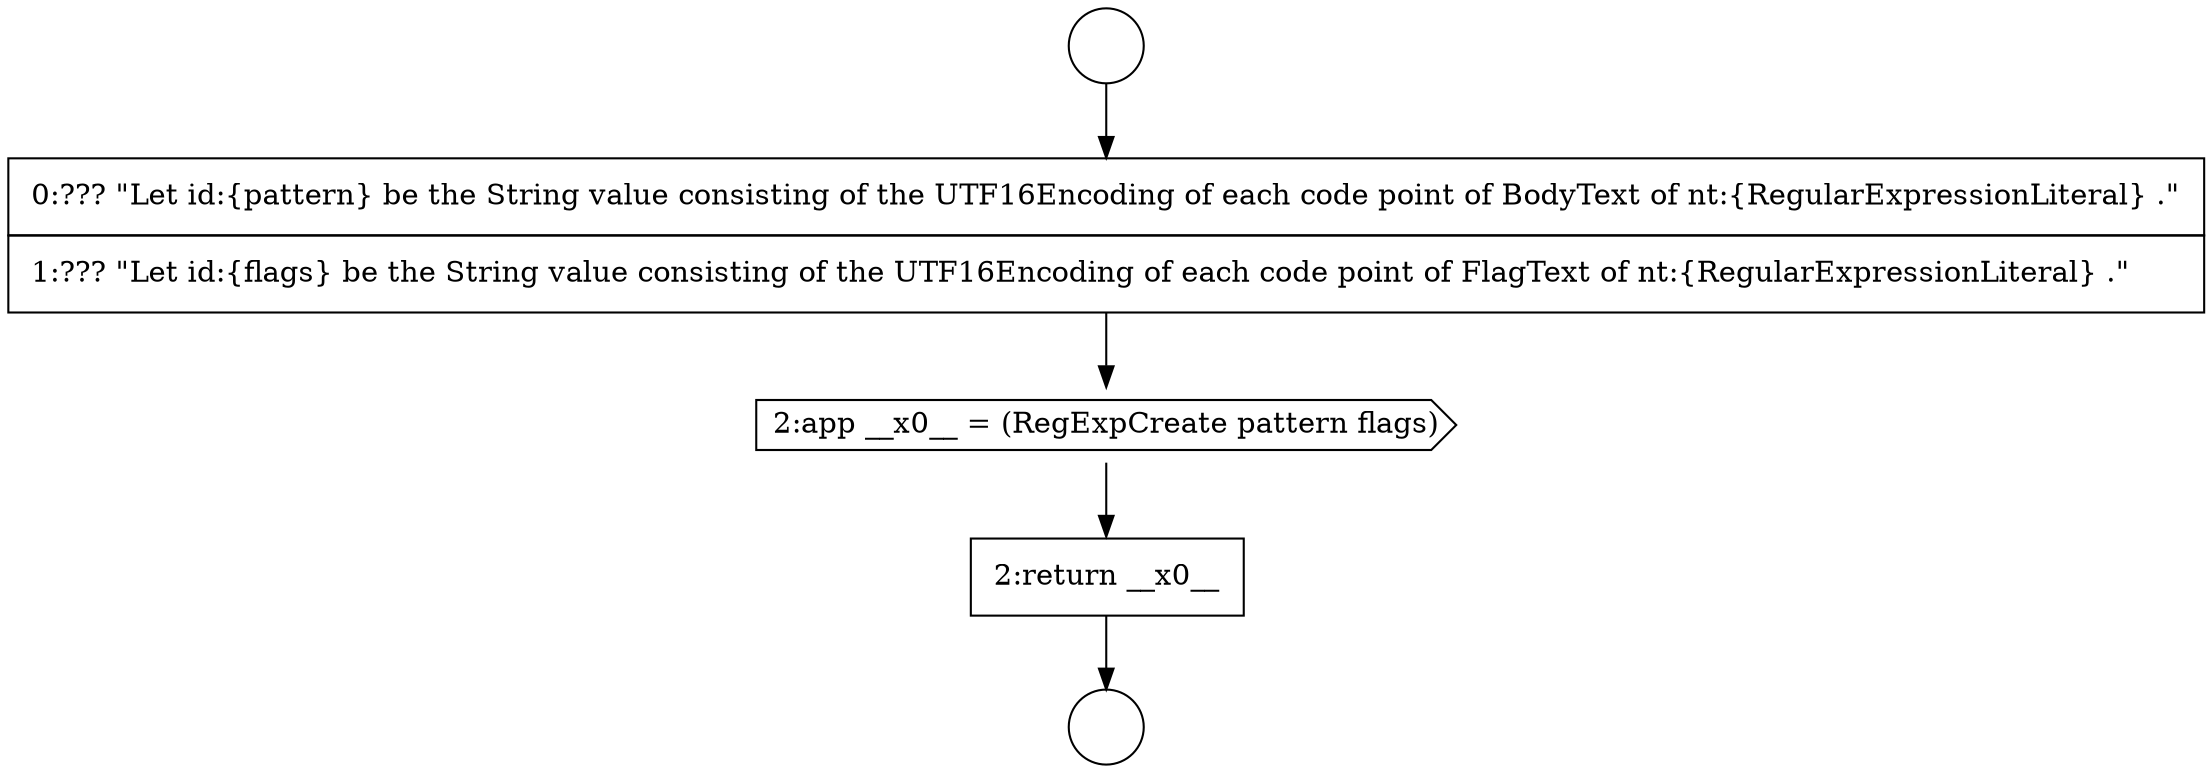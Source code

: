 digraph {
  node3505 [shape=circle label=" " color="black" fillcolor="white" style=filled]
  node3508 [shape=none, margin=0, label=<<font color="black">
    <table border="0" cellborder="1" cellspacing="0" cellpadding="10">
      <tr><td align="left">2:return __x0__</td></tr>
    </table>
  </font>> color="black" fillcolor="white" style=filled]
  node3504 [shape=circle label=" " color="black" fillcolor="white" style=filled]
  node3507 [shape=cds, label=<<font color="black">2:app __x0__ = (RegExpCreate pattern flags)</font>> color="black" fillcolor="white" style=filled]
  node3506 [shape=none, margin=0, label=<<font color="black">
    <table border="0" cellborder="1" cellspacing="0" cellpadding="10">
      <tr><td align="left">0:??? &quot;Let id:{pattern} be the String value consisting of the UTF16Encoding of each code point of BodyText of nt:{RegularExpressionLiteral} .&quot;</td></tr>
      <tr><td align="left">1:??? &quot;Let id:{flags} be the String value consisting of the UTF16Encoding of each code point of FlagText of nt:{RegularExpressionLiteral} .&quot;</td></tr>
    </table>
  </font>> color="black" fillcolor="white" style=filled]
  node3504 -> node3506 [ color="black"]
  node3506 -> node3507 [ color="black"]
  node3507 -> node3508 [ color="black"]
  node3508 -> node3505 [ color="black"]
}
